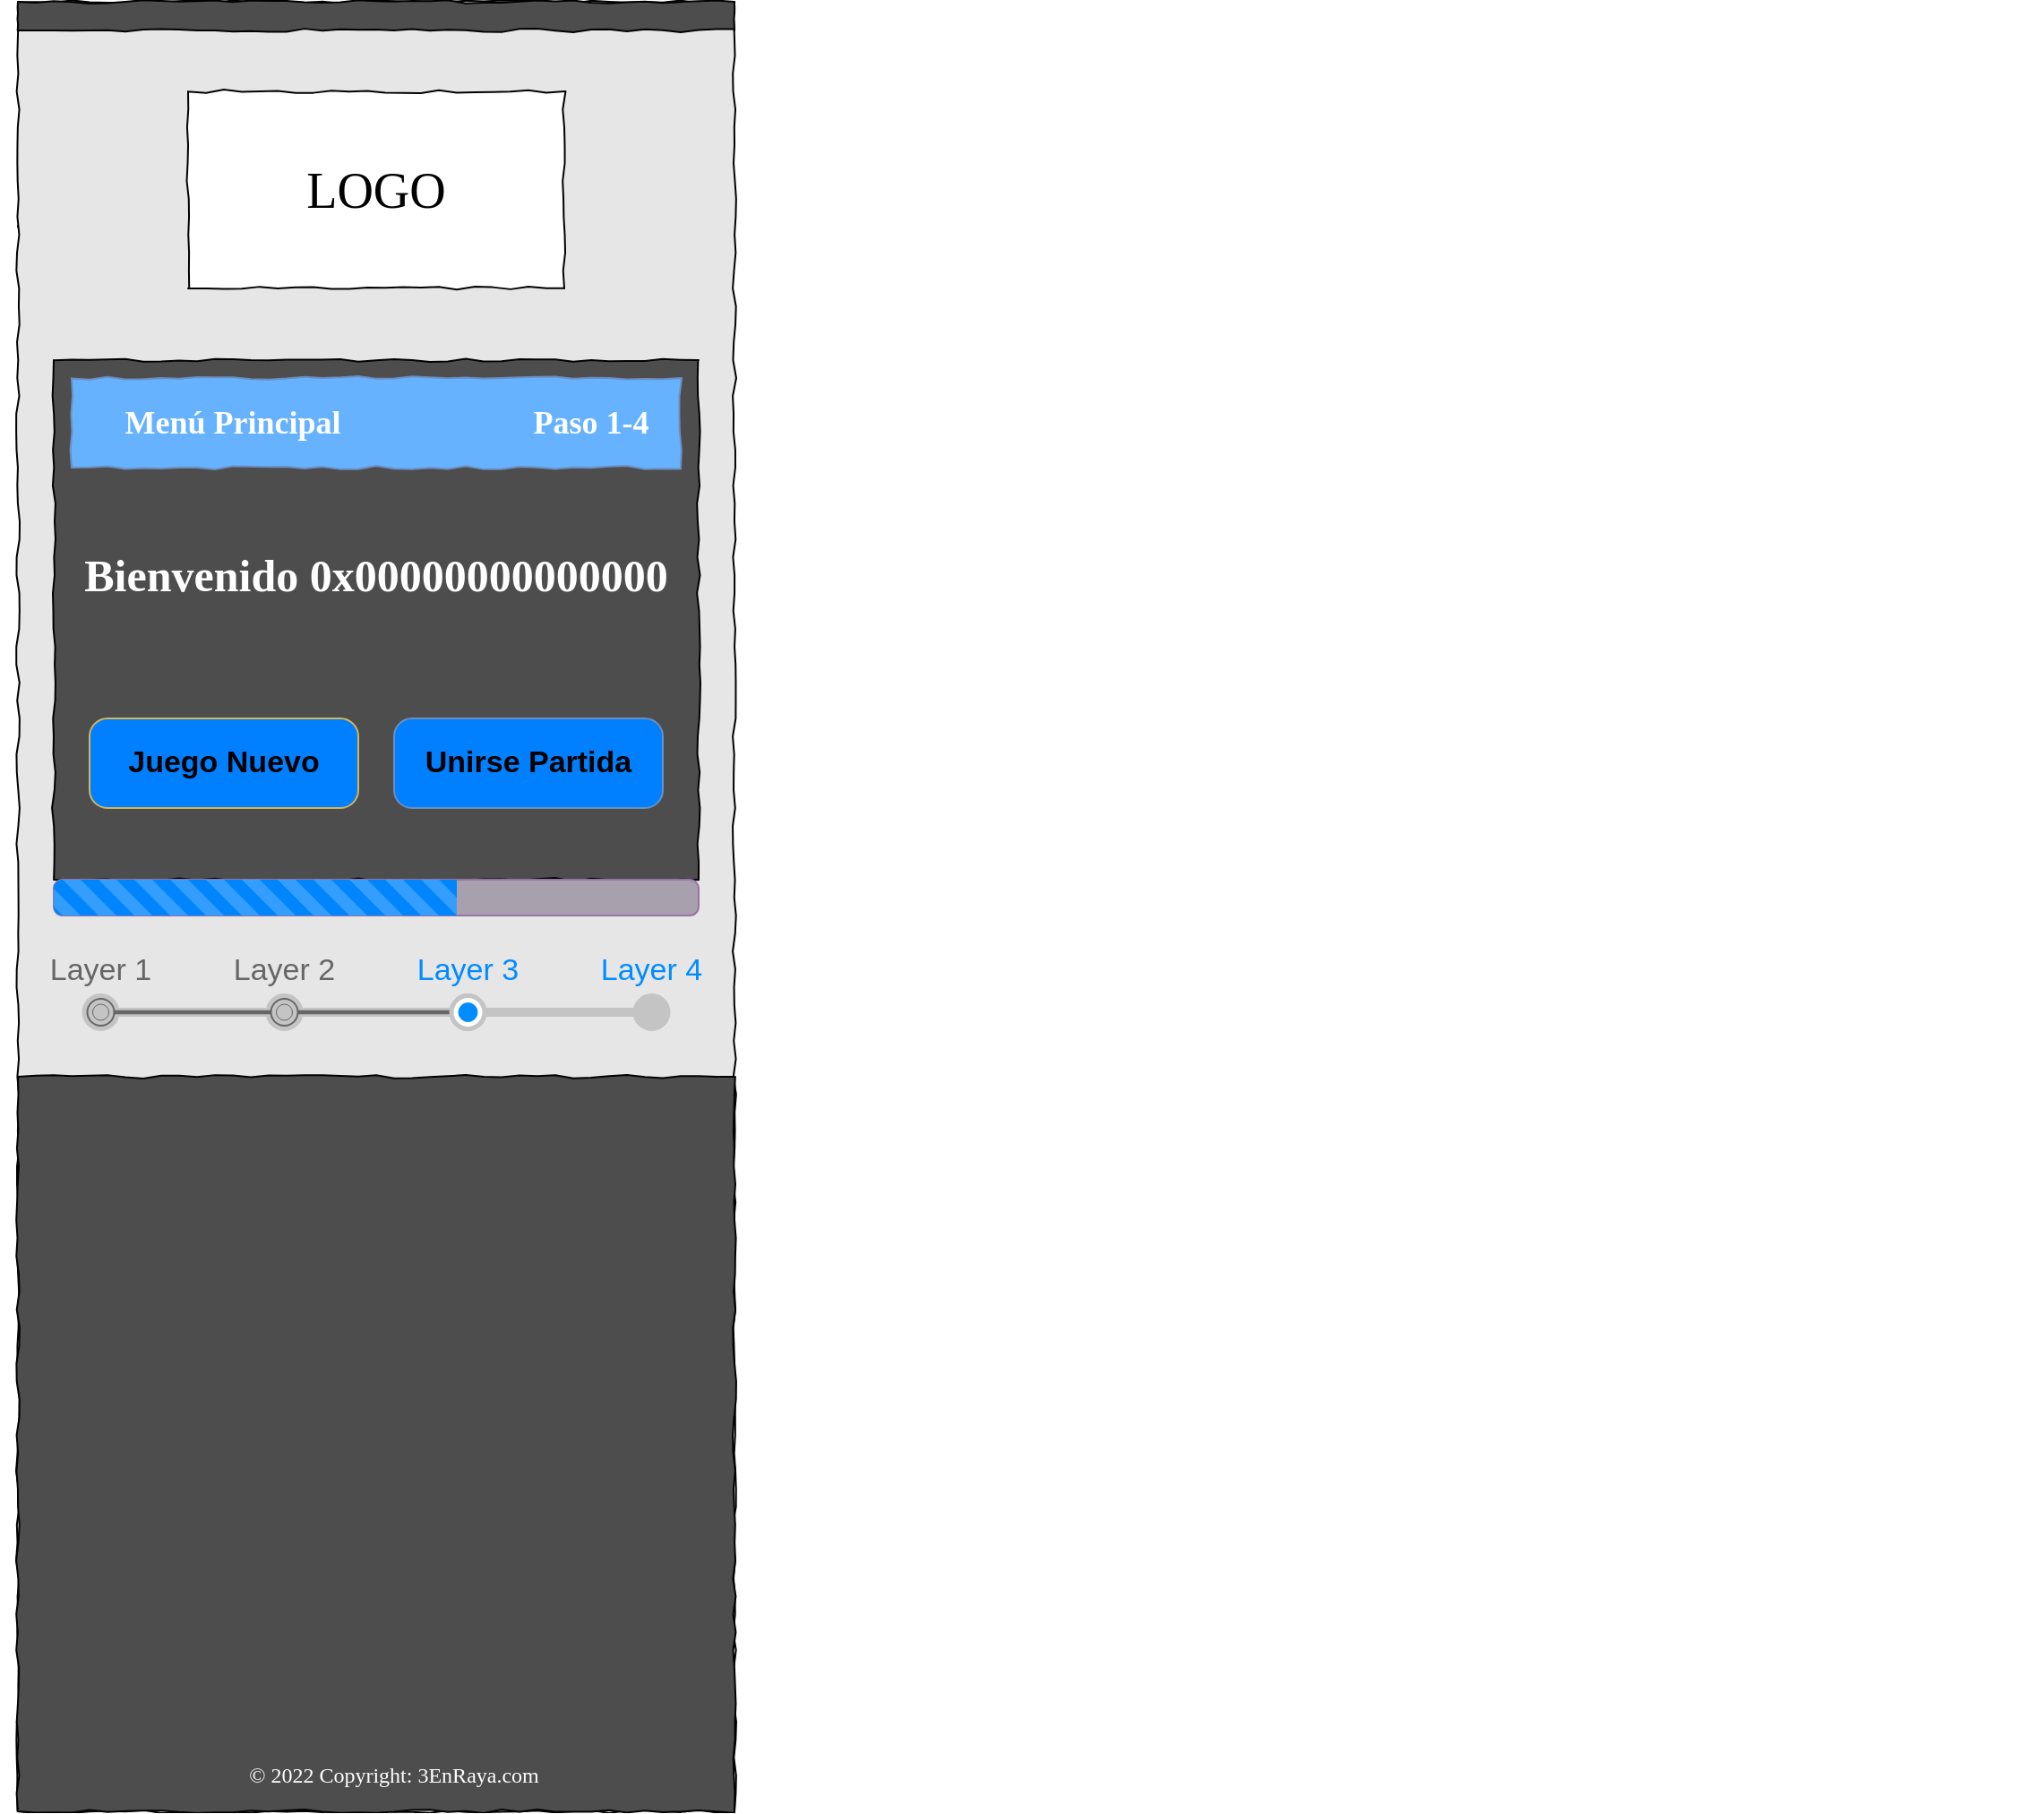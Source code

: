 <mxfile version="17.1.0" type="device"><diagram name="Page-1" id="03018318-947c-dd8e-b7a3-06fadd420f32"><mxGraphModel dx="3516" dy="3092" grid="1" gridSize="10" guides="1" tooltips="1" connect="1" arrows="1" fold="1" page="1" pageScale="1" pageWidth="1100" pageHeight="850" background="#ffffff" math="0" shadow="0"><root><mxCell id="0"/><mxCell id="1" parent="0"/><mxCell id="677b7b8949515195-9" value="" style="line;strokeWidth=1;html=1;rounded=0;shadow=0;labelBackgroundColor=none;fillColor=none;fontFamily=Verdana;fontSize=14;fontColor=#000000;align=center;comic=1;" parent="1" vertex="1"><mxGeometry x="20" y="140" width="400" height="10" as="geometry"/></mxCell><mxCell id="677b7b8949515195-1" value="" style="whiteSpace=wrap;html=1;rounded=0;shadow=0;labelBackgroundColor=none;strokeColor=#000000;strokeWidth=1;fillColor=#E6E6E6;fontFamily=Verdana;fontSize=12;fontColor=#000000;align=center;comic=1;" parent="1" vertex="1"><mxGeometry x="20" y="20" width="400" height="1010" as="geometry"/></mxCell><mxCell id="677b7b8949515195-10" value="" style="whiteSpace=wrap;html=1;rounded=0;shadow=0;labelBackgroundColor=none;strokeWidth=1;fillColor=#4D4D4D;fontFamily=Verdana;fontSize=12;align=center;comic=1;" parent="1" vertex="1"><mxGeometry x="20" y="20" width="400" height="16" as="geometry"/></mxCell><mxCell id="nyT5254Q-2L7406HuBVp-1" value="Text" style="text;html=1;align=center;verticalAlign=middle;resizable=0;points=[];autosize=1;fontColor=#FFFFFF;" parent="1" vertex="1"><mxGeometry x="1102" y="134" width="40" height="20" as="geometry"/></mxCell><mxCell id="nyT5254Q-2L7406HuBVp-2" value="Text" style="text;html=1;align=center;verticalAlign=middle;resizable=0;points=[];autosize=1;fontColor=#FFFFFF;" parent="1" vertex="1"><mxGeometry x="1110" y="542" width="40" height="20" as="geometry"/></mxCell><mxCell id="nyT5254Q-2L7406HuBVp-3" value="Text" style="text;html=1;align=center;verticalAlign=middle;resizable=0;points=[];autosize=1;fontColor=#FFFFFF;" parent="1" vertex="1"><mxGeometry x="1101" y="173" width="40" height="20" as="geometry"/></mxCell><mxCell id="d44Si6hYos7IINw9KxmO-6" value="" style="whiteSpace=wrap;html=1;rounded=0;shadow=0;labelBackgroundColor=none;strokeWidth=1;fillColor=#4D4D4D;fontFamily=Verdana;fontSize=12;align=center;comic=1;gradientColor=none;" parent="1" vertex="1"><mxGeometry x="20" y="620" width="400" height="410" as="geometry"/></mxCell><mxCell id="Ijr4tX6hvF4nq-07V-6P-5" value="&lt;span style=&quot;color: rgb(255 , 255 , 255) ; font-family: &amp;#34;verdana&amp;#34;&quot;&gt;© 2022 Copyright: 3EnRaya.com&lt;/span&gt;" style="text;html=1;strokeColor=none;fillColor=none;align=center;verticalAlign=middle;whiteSpace=wrap;rounded=0;" vertex="1" parent="1"><mxGeometry x="100" y="1000" width="260" height="20" as="geometry"/></mxCell><mxCell id="Ijr4tX6hvF4nq-07V-6P-7" value="" style="strokeWidth=1;shadow=0;dashed=0;align=center;html=1;shape=mxgraph.mockup.navigation.stepBar;strokeColor=#c4c4c4;textColor=#666666;textColor2=#008cff;mainText=Layer 1,Layer 2,+Layer 3,Layer 4;textSize=17;fillColor=#666666;overflow=fill;fontSize=17;fontColor=#666666;labelBackgroundColor=none;" vertex="1" parent="1"><mxGeometry x="15" y="550" width="410" height="50" as="geometry"/></mxCell><mxCell id="Ijr4tX6hvF4nq-07V-6P-8" value="LOGO" style="whiteSpace=wrap;html=1;rounded=0;shadow=0;labelBackgroundColor=none;strokeWidth=1;fontFamily=Verdana;fontSize=28;align=center;comic=1;" vertex="1" parent="1"><mxGeometry x="115" y="70" width="210" height="110" as="geometry"/></mxCell><mxCell id="Ijr4tX6hvF4nq-07V-6P-9" value="" style="whiteSpace=wrap;html=1;rounded=0;shadow=0;labelBackgroundColor=none;strokeWidth=1;fillColor=#4D4D4D;fontFamily=Verdana;fontSize=12;align=center;comic=1;" vertex="1" parent="1"><mxGeometry x="40" y="220" width="360" height="290" as="geometry"/></mxCell><mxCell id="Ijr4tX6hvF4nq-07V-6P-10" value="" style="whiteSpace=wrap;html=1;rounded=0;shadow=0;labelBackgroundColor=none;strokeWidth=1;fillColor=#66B2FF;fontFamily=Verdana;fontSize=12;align=center;comic=1;strokeColor=#6c8ebf;" vertex="1" parent="1"><mxGeometry x="50" y="230" width="340" height="50" as="geometry"/></mxCell><mxCell id="Ijr4tX6hvF4nq-07V-6P-11" value="&lt;font face=&quot;verdana&quot; style=&quot;font-size: 18px&quot;&gt;&lt;b style=&quot;font-size: 18px&quot;&gt;Menú Principal&lt;/b&gt;&lt;/font&gt;" style="text;html=1;align=center;verticalAlign=middle;whiteSpace=wrap;rounded=0;fontSize=18;strokeColor=none;fontColor=#FFFFFF;" vertex="1" parent="1"><mxGeometry x="10" y="245" width="260" height="20" as="geometry"/></mxCell><mxCell id="Ijr4tX6hvF4nq-07V-6P-12" value="&lt;font face=&quot;verdana&quot; style=&quot;font-size: 25px;&quot;&gt;&lt;b style=&quot;font-size: 25px;&quot;&gt;Bienvenido 0x00000000000000&lt;/b&gt;&lt;/font&gt;" style="text;html=1;align=center;verticalAlign=middle;whiteSpace=wrap;rounded=0;fontSize=25;strokeColor=none;fontColor=#FFFFFF;" vertex="1" parent="1"><mxGeometry x="10" y="320" width="420" height="40" as="geometry"/></mxCell><mxCell id="Ijr4tX6hvF4nq-07V-6P-13" value="Juego Nuevo" style="strokeWidth=1;shadow=0;dashed=0;align=center;html=1;shape=mxgraph.mockup.buttons.button;strokeColor=#d6b656;mainText=;buttonStyle=round;fontSize=17;fontStyle=1;fillColor=#007FFF;whiteSpace=wrap;labelBackgroundColor=none;" vertex="1" parent="1"><mxGeometry x="60" y="420" width="150" height="50" as="geometry"/></mxCell><mxCell id="Ijr4tX6hvF4nq-07V-6P-14" value="Unirse Partida" style="strokeWidth=1;shadow=0;dashed=0;align=center;html=1;shape=mxgraph.mockup.buttons.button;strokeColor=#6c8ebf;mainText=;buttonStyle=round;fontSize=17;fontStyle=1;fillColor=#007FFF;whiteSpace=wrap;labelBackgroundColor=none;" vertex="1" parent="1"><mxGeometry x="230" y="420" width="150" height="50" as="geometry"/></mxCell><mxCell id="Ijr4tX6hvF4nq-07V-6P-15" value="" style="html=1;shadow=0;dashed=0;shape=mxgraph.bootstrap.rrect;rSize=5;strokeColor=#9673a6;fillColor=#A9A0AD;whiteSpace=wrap;fontSize=29;" vertex="1" parent="1"><mxGeometry x="40" y="510" width="360" height="20" as="geometry"/></mxCell><mxCell id="Ijr4tX6hvF4nq-07V-6P-16" value="" style="html=1;shadow=0;dashed=0;shape=mxgraph.bootstrap.leftButtonStriped;fillColor=#0085FC;fontColor=#FFFFFF;whiteSpace=wrap;fontSize=29;strokeColor=#FFFFFF;strokeWidth=3;" vertex="1" parent="Ijr4tX6hvF4nq-07V-6P-15"><mxGeometry width="225.0" height="20" as="geometry"/></mxCell><mxCell id="Ijr4tX6hvF4nq-07V-6P-17" value="&lt;font face=&quot;verdana&quot; style=&quot;font-size: 18px&quot;&gt;&lt;b style=&quot;font-size: 18px&quot;&gt;Paso 1-4&lt;/b&gt;&lt;/font&gt;" style="text;html=1;align=center;verticalAlign=middle;whiteSpace=wrap;rounded=0;fontSize=18;strokeColor=none;fontColor=#FFFFFF;" vertex="1" parent="1"><mxGeometry x="210" y="245" width="260" height="20" as="geometry"/></mxCell></root></mxGraphModel></diagram></mxfile>